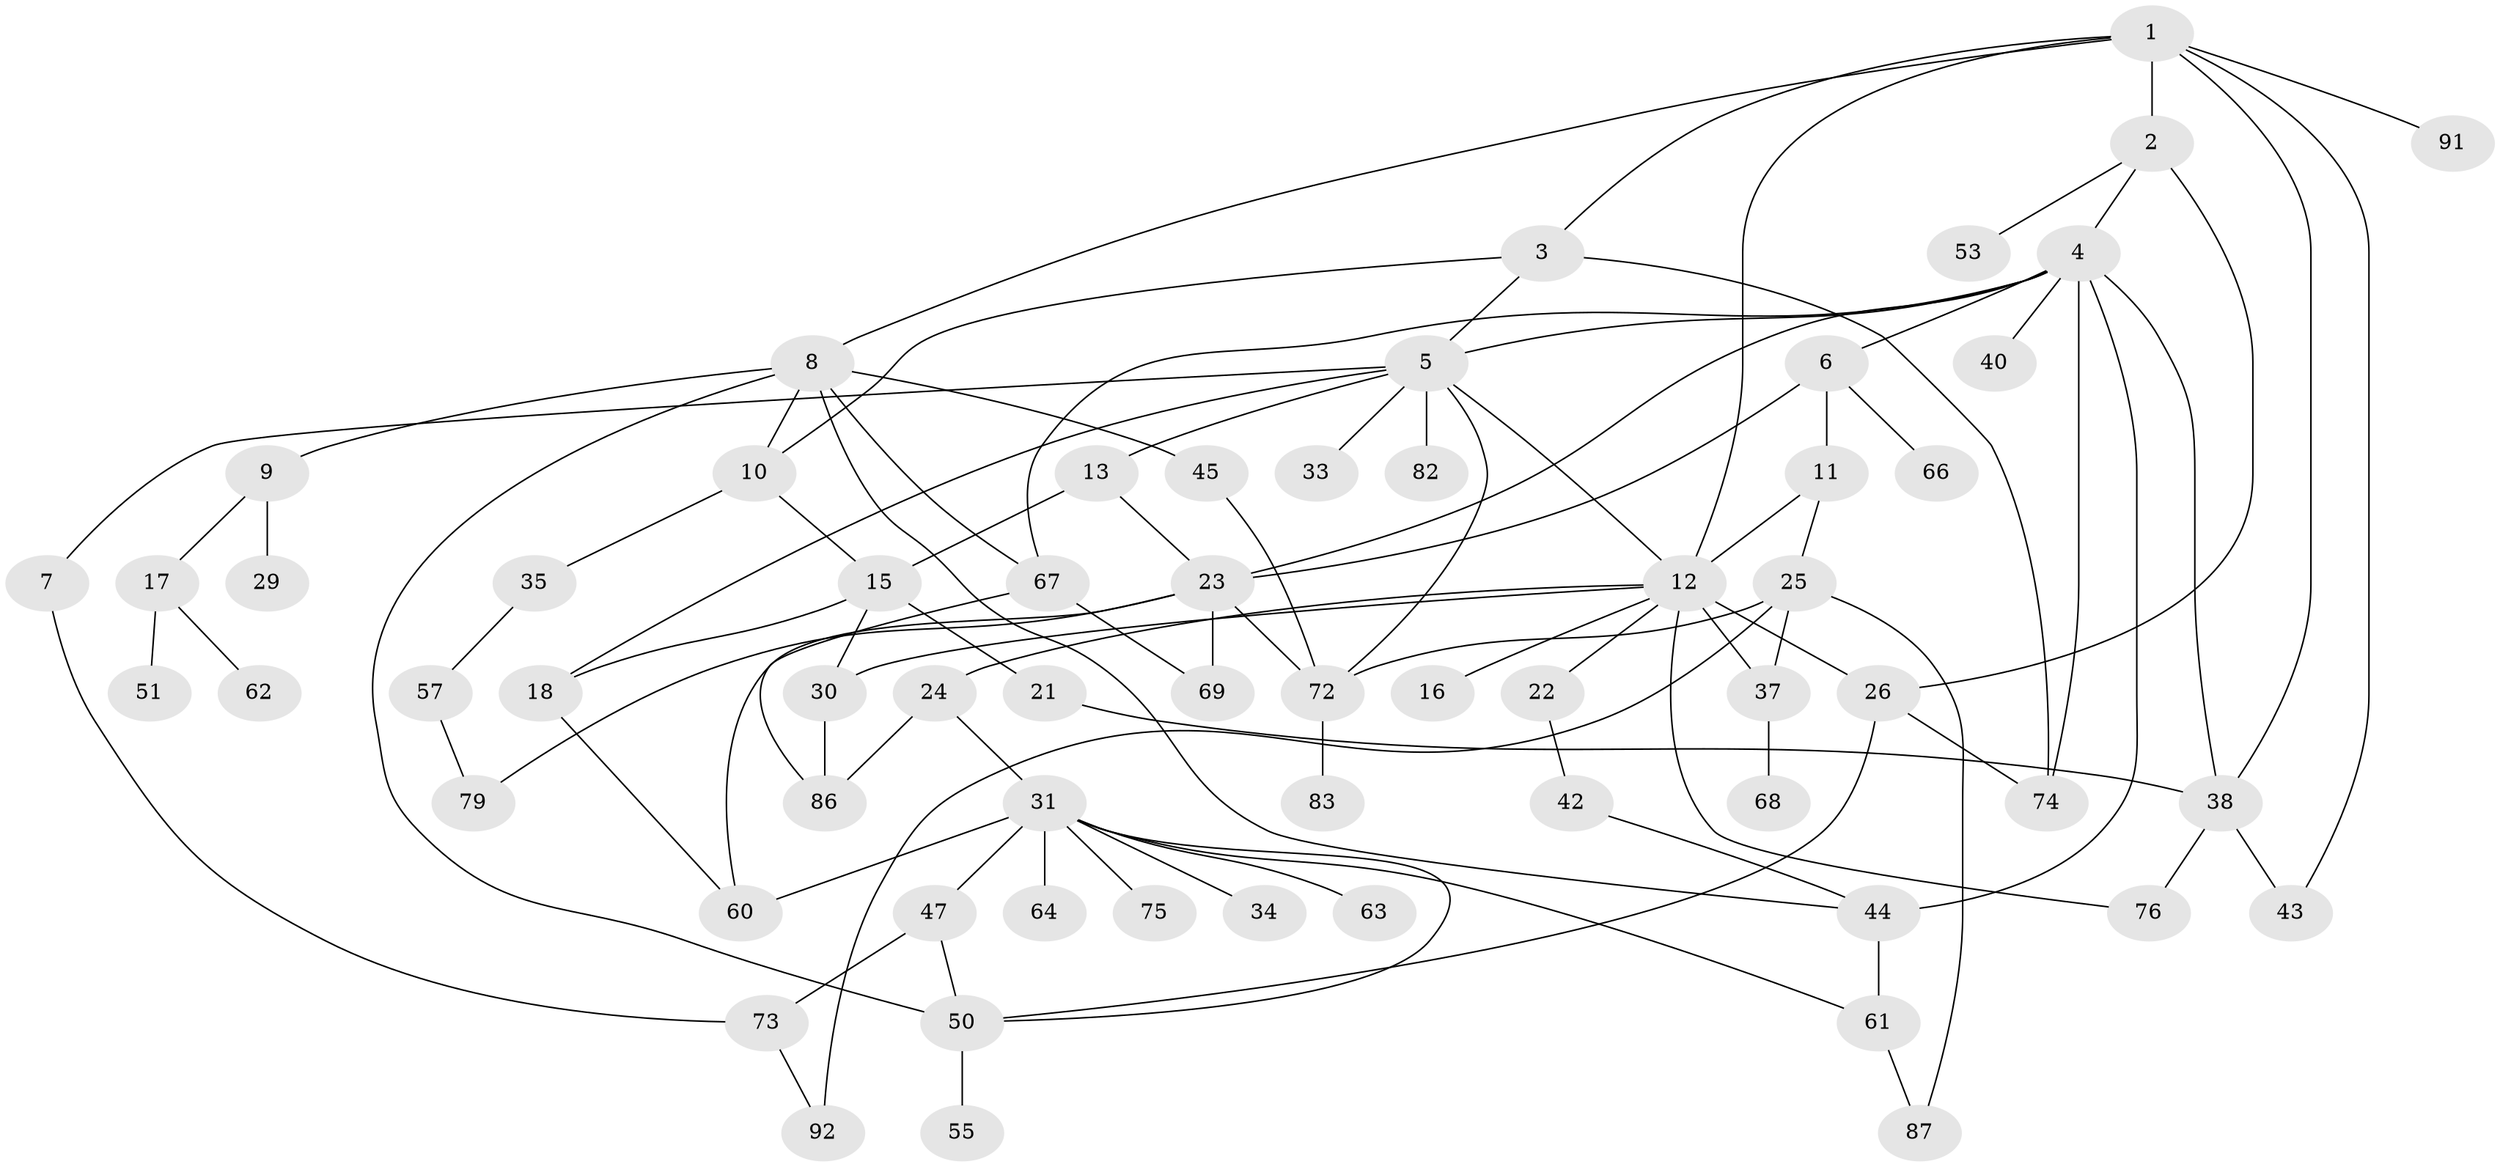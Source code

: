 // original degree distribution, {8: 0.010869565217391304, 6: 0.043478260869565216, 4: 0.14130434782608695, 7: 0.021739130434782608, 9: 0.010869565217391304, 2: 0.30434782608695654, 5: 0.05434782608695652, 3: 0.17391304347826086, 1: 0.2391304347826087}
// Generated by graph-tools (version 1.1) at 2025/10/02/27/25 16:10:54]
// undirected, 63 vertices, 98 edges
graph export_dot {
graph [start="1"]
  node [color=gray90,style=filled];
  1 [super="+20"];
  2 [super="+89"];
  3 [super="+49"];
  4 [super="+27"];
  5 [super="+65"];
  6;
  7;
  8 [super="+48"];
  9;
  10 [super="+36"];
  11 [super="+71"];
  12 [super="+14"];
  13 [super="+28"];
  15 [super="+19"];
  16;
  17 [super="+41"];
  18;
  21;
  22;
  23 [super="+32"];
  24;
  25 [super="+85"];
  26 [super="+90"];
  29 [super="+54"];
  30;
  31 [super="+46"];
  33;
  34;
  35;
  37 [super="+39"];
  38 [super="+78"];
  40;
  42;
  43 [super="+70"];
  44 [super="+52"];
  45;
  47 [super="+59"];
  50 [super="+58"];
  51 [super="+77"];
  53 [super="+56"];
  55;
  57;
  60 [super="+84"];
  61 [super="+80"];
  62;
  63;
  64;
  66;
  67 [super="+88"];
  68;
  69;
  72 [super="+81"];
  73;
  74;
  75;
  76;
  79;
  82;
  83;
  86;
  87;
  91;
  92;
  1 -- 2;
  1 -- 3;
  1 -- 8;
  1 -- 43;
  1 -- 91;
  1 -- 12;
  1 -- 38;
  2 -- 4;
  2 -- 26 [weight=2];
  2 -- 53;
  3 -- 10;
  3 -- 74;
  3 -- 5;
  4 -- 5;
  4 -- 6;
  4 -- 40;
  4 -- 74;
  4 -- 38 [weight=2];
  4 -- 23;
  4 -- 44;
  4 -- 67;
  5 -- 7;
  5 -- 12;
  5 -- 13;
  5 -- 18;
  5 -- 33;
  5 -- 72;
  5 -- 82;
  6 -- 11;
  6 -- 66;
  6 -- 23;
  7 -- 73;
  8 -- 9;
  8 -- 45;
  8 -- 10;
  8 -- 50;
  8 -- 67;
  8 -- 44;
  9 -- 17;
  9 -- 29;
  10 -- 35;
  10 -- 15;
  11 -- 25;
  11 -- 12;
  12 -- 24;
  12 -- 37;
  12 -- 16;
  12 -- 22;
  12 -- 30;
  12 -- 76;
  12 -- 26;
  13 -- 15;
  13 -- 23;
  15 -- 21;
  15 -- 30;
  15 -- 18;
  17 -- 51;
  17 -- 62;
  18 -- 60;
  21 -- 38;
  22 -- 42;
  23 -- 69;
  23 -- 72;
  23 -- 79;
  23 -- 60;
  24 -- 31;
  24 -- 86;
  25 -- 72;
  25 -- 92;
  25 -- 37;
  25 -- 87;
  26 -- 50;
  26 -- 74;
  30 -- 86;
  31 -- 34;
  31 -- 47;
  31 -- 50;
  31 -- 64;
  31 -- 75;
  31 -- 63;
  31 -- 61;
  31 -- 60;
  35 -- 57;
  37 -- 68;
  38 -- 76;
  38 -- 43;
  42 -- 44;
  44 -- 61;
  45 -- 72;
  47 -- 73;
  47 -- 50;
  50 -- 55;
  57 -- 79;
  61 -- 87;
  67 -- 69;
  67 -- 86;
  72 -- 83;
  73 -- 92;
}
